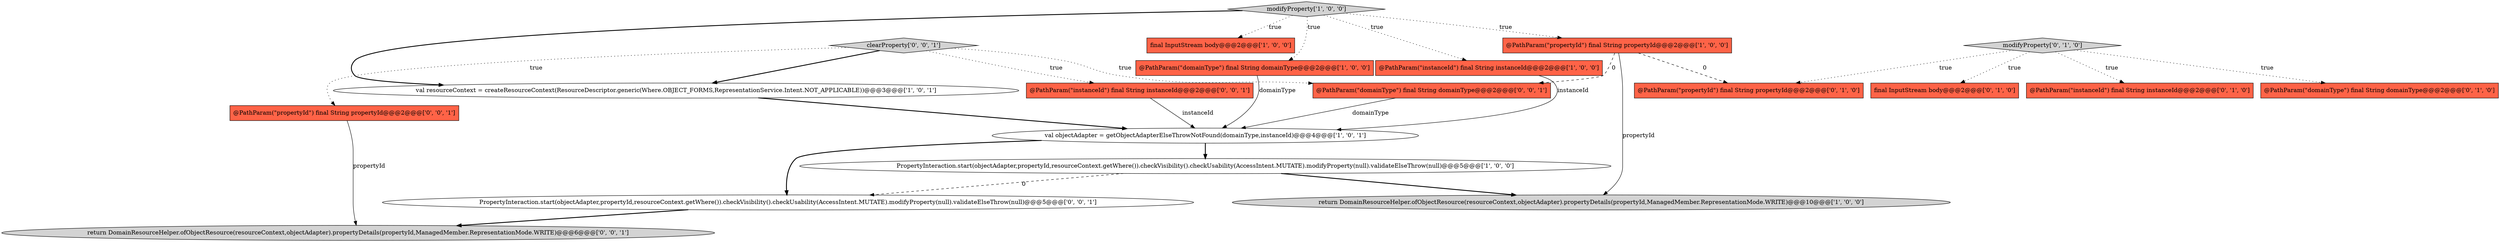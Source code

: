 digraph {
7 [style = filled, label = "@PathParam(\"propertyId\") final String propertyId@@@2@@@['1', '0', '0']", fillcolor = tomato, shape = box image = "AAA1AAABBB1BBB"];
3 [style = filled, label = "final InputStream body@@@2@@@['1', '0', '0']", fillcolor = tomato, shape = box image = "AAA0AAABBB1BBB"];
5 [style = filled, label = "@PathParam(\"domainType\") final String domainType@@@2@@@['1', '0', '0']", fillcolor = tomato, shape = box image = "AAA0AAABBB1BBB"];
14 [style = filled, label = "@PathParam(\"instanceId\") final String instanceId@@@2@@@['0', '0', '1']", fillcolor = tomato, shape = box image = "AAA0AAABBB3BBB"];
10 [style = filled, label = "final InputStream body@@@2@@@['0', '1', '0']", fillcolor = tomato, shape = box image = "AAA0AAABBB2BBB"];
11 [style = filled, label = "@PathParam(\"instanceId\") final String instanceId@@@2@@@['0', '1', '0']", fillcolor = tomato, shape = box image = "AAA0AAABBB2BBB"];
15 [style = filled, label = "@PathParam(\"propertyId\") final String propertyId@@@2@@@['0', '0', '1']", fillcolor = tomato, shape = box image = "AAA0AAABBB3BBB"];
6 [style = filled, label = "return DomainResourceHelper.ofObjectResource(resourceContext,objectAdapter).propertyDetails(propertyId,ManagedMember.RepresentationMode.WRITE)@@@10@@@['1', '0', '0']", fillcolor = lightgray, shape = ellipse image = "AAA0AAABBB1BBB"];
0 [style = filled, label = "modifyProperty['1', '0', '0']", fillcolor = lightgray, shape = diamond image = "AAA0AAABBB1BBB"];
12 [style = filled, label = "@PathParam(\"propertyId\") final String propertyId@@@2@@@['0', '1', '0']", fillcolor = tomato, shape = box image = "AAA1AAABBB2BBB"];
4 [style = filled, label = "PropertyInteraction.start(objectAdapter,propertyId,resourceContext.getWhere()).checkVisibility().checkUsability(AccessIntent.MUTATE).modifyProperty(null).validateElseThrow(null)@@@5@@@['1', '0', '0']", fillcolor = white, shape = ellipse image = "AAA0AAABBB1BBB"];
13 [style = filled, label = "modifyProperty['0', '1', '0']", fillcolor = lightgray, shape = diamond image = "AAA0AAABBB2BBB"];
16 [style = filled, label = "PropertyInteraction.start(objectAdapter,propertyId,resourceContext.getWhere()).checkVisibility().checkUsability(AccessIntent.MUTATE).modifyProperty(null).validateElseThrow(null)@@@5@@@['0', '0', '1']", fillcolor = white, shape = ellipse image = "AAA0AAABBB3BBB"];
18 [style = filled, label = "@PathParam(\"domainType\") final String domainType@@@2@@@['0', '0', '1']", fillcolor = tomato, shape = box image = "AAA0AAABBB3BBB"];
19 [style = filled, label = "clearProperty['0', '0', '1']", fillcolor = lightgray, shape = diamond image = "AAA0AAABBB3BBB"];
1 [style = filled, label = "val objectAdapter = getObjectAdapterElseThrowNotFound(domainType,instanceId)@@@4@@@['1', '0', '1']", fillcolor = white, shape = ellipse image = "AAA0AAABBB1BBB"];
8 [style = filled, label = "val resourceContext = createResourceContext(ResourceDescriptor.generic(Where.OBJECT_FORMS,RepresentationService.Intent.NOT_APPLICABLE))@@@3@@@['1', '0', '1']", fillcolor = white, shape = ellipse image = "AAA0AAABBB1BBB"];
2 [style = filled, label = "@PathParam(\"instanceId\") final String instanceId@@@2@@@['1', '0', '0']", fillcolor = tomato, shape = box image = "AAA0AAABBB1BBB"];
17 [style = filled, label = "return DomainResourceHelper.ofObjectResource(resourceContext,objectAdapter).propertyDetails(propertyId,ManagedMember.RepresentationMode.WRITE)@@@6@@@['0', '0', '1']", fillcolor = lightgray, shape = ellipse image = "AAA0AAABBB3BBB"];
9 [style = filled, label = "@PathParam(\"domainType\") final String domainType@@@2@@@['0', '1', '0']", fillcolor = tomato, shape = box image = "AAA0AAABBB2BBB"];
19->14 [style = dotted, label="true"];
1->4 [style = bold, label=""];
0->5 [style = dotted, label="true"];
4->16 [style = dashed, label="0"];
7->6 [style = solid, label="propertyId"];
7->18 [style = dashed, label="0"];
18->1 [style = solid, label="domainType"];
13->12 [style = dotted, label="true"];
4->6 [style = bold, label=""];
19->18 [style = dotted, label="true"];
15->17 [style = solid, label="propertyId"];
16->17 [style = bold, label=""];
19->15 [style = dotted, label="true"];
2->1 [style = solid, label="instanceId"];
13->10 [style = dotted, label="true"];
19->8 [style = bold, label=""];
8->1 [style = bold, label=""];
1->16 [style = bold, label=""];
0->8 [style = bold, label=""];
7->12 [style = dashed, label="0"];
13->11 [style = dotted, label="true"];
0->3 [style = dotted, label="true"];
0->2 [style = dotted, label="true"];
14->1 [style = solid, label="instanceId"];
5->1 [style = solid, label="domainType"];
0->7 [style = dotted, label="true"];
13->9 [style = dotted, label="true"];
}
